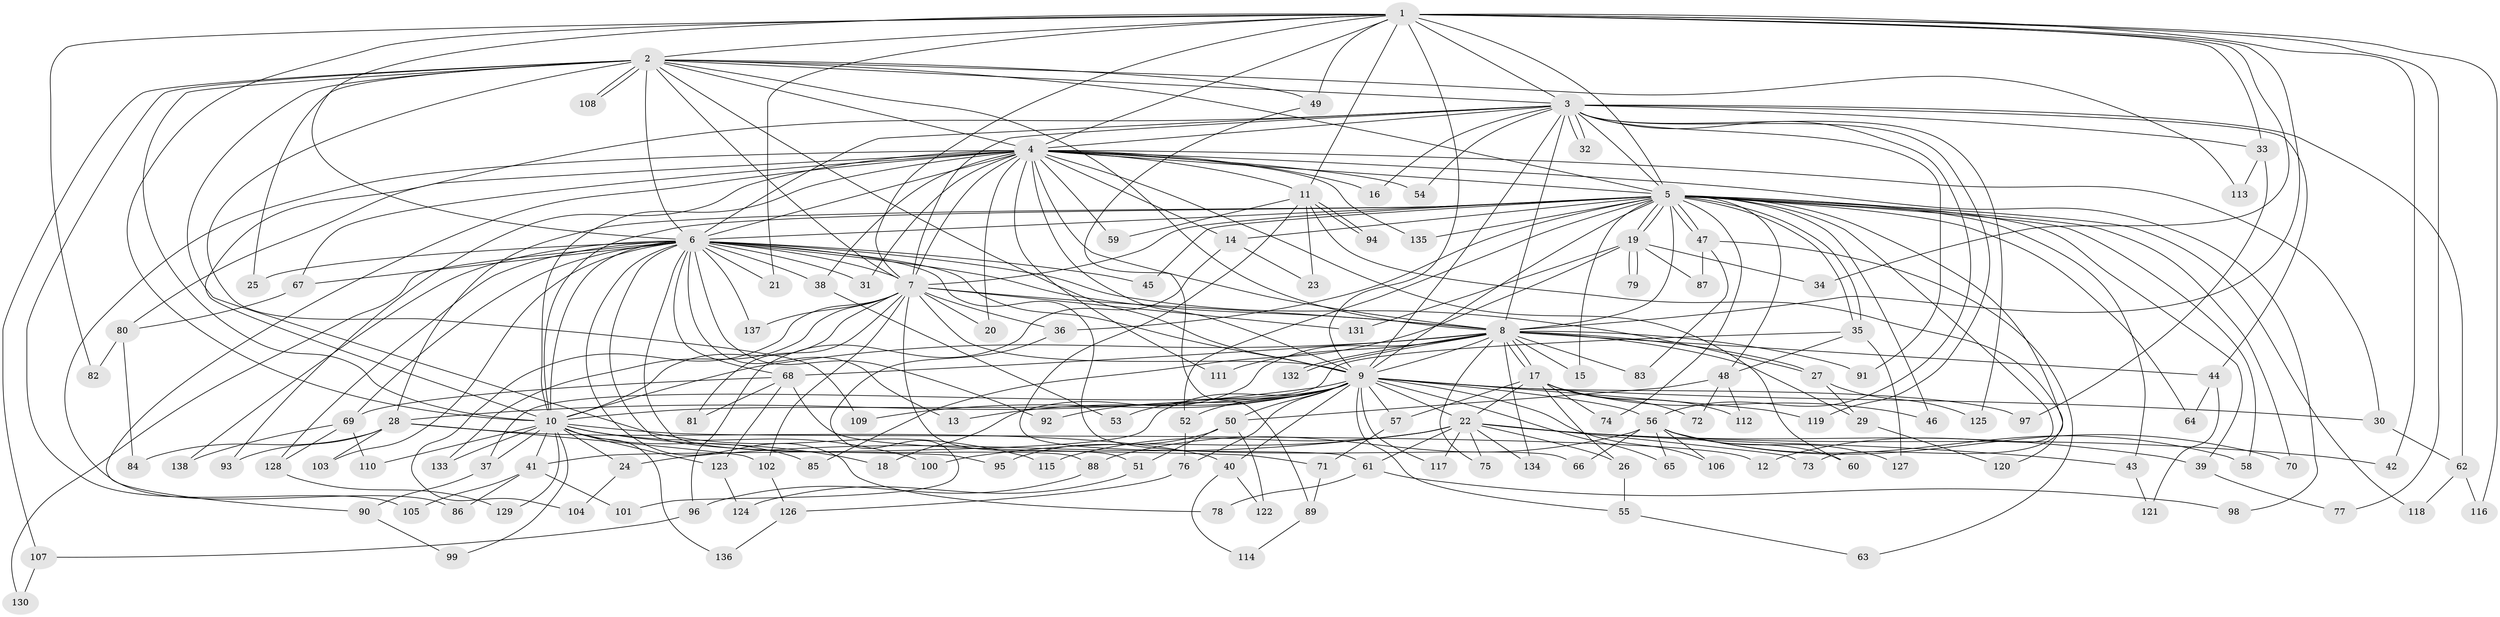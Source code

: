 // Generated by graph-tools (version 1.1) at 2025/01/03/09/25 03:01:15]
// undirected, 138 vertices, 301 edges
graph export_dot {
graph [start="1"]
  node [color=gray90,style=filled];
  1;
  2;
  3;
  4;
  5;
  6;
  7;
  8;
  9;
  10;
  11;
  12;
  13;
  14;
  15;
  16;
  17;
  18;
  19;
  20;
  21;
  22;
  23;
  24;
  25;
  26;
  27;
  28;
  29;
  30;
  31;
  32;
  33;
  34;
  35;
  36;
  37;
  38;
  39;
  40;
  41;
  42;
  43;
  44;
  45;
  46;
  47;
  48;
  49;
  50;
  51;
  52;
  53;
  54;
  55;
  56;
  57;
  58;
  59;
  60;
  61;
  62;
  63;
  64;
  65;
  66;
  67;
  68;
  69;
  70;
  71;
  72;
  73;
  74;
  75;
  76;
  77;
  78;
  79;
  80;
  81;
  82;
  83;
  84;
  85;
  86;
  87;
  88;
  89;
  90;
  91;
  92;
  93;
  94;
  95;
  96;
  97;
  98;
  99;
  100;
  101;
  102;
  103;
  104;
  105;
  106;
  107;
  108;
  109;
  110;
  111;
  112;
  113;
  114;
  115;
  116;
  117;
  118;
  119;
  120;
  121;
  122;
  123;
  124;
  125;
  126;
  127;
  128;
  129;
  130;
  131;
  132;
  133;
  134;
  135;
  136;
  137;
  138;
  1 -- 2;
  1 -- 3;
  1 -- 4;
  1 -- 5;
  1 -- 6;
  1 -- 7;
  1 -- 8;
  1 -- 9;
  1 -- 10;
  1 -- 11;
  1 -- 21;
  1 -- 33;
  1 -- 34;
  1 -- 42;
  1 -- 49;
  1 -- 77;
  1 -- 82;
  1 -- 116;
  2 -- 3;
  2 -- 4;
  2 -- 5;
  2 -- 6;
  2 -- 7;
  2 -- 8;
  2 -- 9;
  2 -- 10;
  2 -- 25;
  2 -- 49;
  2 -- 105;
  2 -- 107;
  2 -- 108;
  2 -- 108;
  2 -- 109;
  2 -- 113;
  2 -- 115;
  3 -- 4;
  3 -- 5;
  3 -- 6;
  3 -- 7;
  3 -- 8;
  3 -- 9;
  3 -- 10;
  3 -- 16;
  3 -- 32;
  3 -- 32;
  3 -- 33;
  3 -- 44;
  3 -- 54;
  3 -- 56;
  3 -- 62;
  3 -- 91;
  3 -- 119;
  3 -- 125;
  4 -- 5;
  4 -- 6;
  4 -- 7;
  4 -- 8;
  4 -- 9;
  4 -- 10;
  4 -- 11;
  4 -- 14;
  4 -- 16;
  4 -- 20;
  4 -- 30;
  4 -- 31;
  4 -- 38;
  4 -- 54;
  4 -- 59;
  4 -- 60;
  4 -- 67;
  4 -- 80;
  4 -- 86;
  4 -- 90;
  4 -- 93;
  4 -- 98;
  4 -- 111;
  4 -- 135;
  5 -- 6;
  5 -- 7;
  5 -- 8;
  5 -- 9;
  5 -- 10;
  5 -- 12;
  5 -- 14;
  5 -- 15;
  5 -- 19;
  5 -- 19;
  5 -- 28;
  5 -- 35;
  5 -- 35;
  5 -- 36;
  5 -- 39;
  5 -- 43;
  5 -- 45;
  5 -- 46;
  5 -- 47;
  5 -- 47;
  5 -- 48;
  5 -- 52;
  5 -- 58;
  5 -- 64;
  5 -- 70;
  5 -- 73;
  5 -- 74;
  5 -- 118;
  5 -- 135;
  6 -- 7;
  6 -- 8;
  6 -- 9;
  6 -- 10;
  6 -- 13;
  6 -- 21;
  6 -- 25;
  6 -- 27;
  6 -- 31;
  6 -- 38;
  6 -- 45;
  6 -- 66;
  6 -- 67;
  6 -- 68;
  6 -- 69;
  6 -- 78;
  6 -- 88;
  6 -- 92;
  6 -- 95;
  6 -- 103;
  6 -- 128;
  6 -- 130;
  6 -- 137;
  6 -- 138;
  7 -- 8;
  7 -- 9;
  7 -- 10;
  7 -- 20;
  7 -- 36;
  7 -- 51;
  7 -- 81;
  7 -- 102;
  7 -- 104;
  7 -- 131;
  7 -- 133;
  7 -- 137;
  8 -- 9;
  8 -- 10;
  8 -- 15;
  8 -- 17;
  8 -- 17;
  8 -- 18;
  8 -- 27;
  8 -- 29;
  8 -- 44;
  8 -- 68;
  8 -- 75;
  8 -- 83;
  8 -- 91;
  8 -- 111;
  8 -- 132;
  8 -- 132;
  8 -- 134;
  9 -- 10;
  9 -- 13;
  9 -- 22;
  9 -- 28;
  9 -- 30;
  9 -- 40;
  9 -- 41;
  9 -- 50;
  9 -- 52;
  9 -- 53;
  9 -- 55;
  9 -- 56;
  9 -- 57;
  9 -- 65;
  9 -- 76;
  9 -- 92;
  9 -- 97;
  9 -- 106;
  9 -- 109;
  9 -- 117;
  9 -- 119;
  10 -- 12;
  10 -- 18;
  10 -- 24;
  10 -- 37;
  10 -- 41;
  10 -- 85;
  10 -- 99;
  10 -- 100;
  10 -- 110;
  10 -- 123;
  10 -- 129;
  10 -- 133;
  10 -- 136;
  11 -- 23;
  11 -- 59;
  11 -- 61;
  11 -- 94;
  11 -- 94;
  11 -- 120;
  14 -- 23;
  14 -- 96;
  17 -- 22;
  17 -- 26;
  17 -- 46;
  17 -- 57;
  17 -- 72;
  17 -- 74;
  17 -- 112;
  19 -- 34;
  19 -- 79;
  19 -- 79;
  19 -- 85;
  19 -- 87;
  19 -- 131;
  22 -- 24;
  22 -- 26;
  22 -- 39;
  22 -- 42;
  22 -- 43;
  22 -- 61;
  22 -- 73;
  22 -- 75;
  22 -- 100;
  22 -- 115;
  22 -- 117;
  22 -- 134;
  24 -- 104;
  26 -- 55;
  27 -- 29;
  27 -- 125;
  28 -- 40;
  28 -- 84;
  28 -- 93;
  28 -- 102;
  28 -- 103;
  29 -- 120;
  30 -- 62;
  33 -- 97;
  33 -- 113;
  35 -- 37;
  35 -- 48;
  35 -- 127;
  36 -- 101;
  37 -- 90;
  38 -- 53;
  39 -- 77;
  40 -- 114;
  40 -- 122;
  41 -- 86;
  41 -- 101;
  41 -- 105;
  43 -- 121;
  44 -- 64;
  44 -- 121;
  47 -- 63;
  47 -- 83;
  47 -- 87;
  48 -- 50;
  48 -- 72;
  48 -- 112;
  49 -- 89;
  50 -- 51;
  50 -- 95;
  50 -- 122;
  51 -- 124;
  52 -- 76;
  55 -- 63;
  56 -- 58;
  56 -- 60;
  56 -- 65;
  56 -- 66;
  56 -- 70;
  56 -- 88;
  56 -- 106;
  56 -- 127;
  57 -- 71;
  61 -- 78;
  61 -- 98;
  62 -- 116;
  62 -- 118;
  67 -- 80;
  68 -- 69;
  68 -- 71;
  68 -- 81;
  68 -- 123;
  69 -- 110;
  69 -- 128;
  69 -- 138;
  71 -- 89;
  76 -- 126;
  80 -- 82;
  80 -- 84;
  88 -- 96;
  89 -- 114;
  90 -- 99;
  96 -- 107;
  102 -- 126;
  107 -- 130;
  123 -- 124;
  126 -- 136;
  128 -- 129;
}
